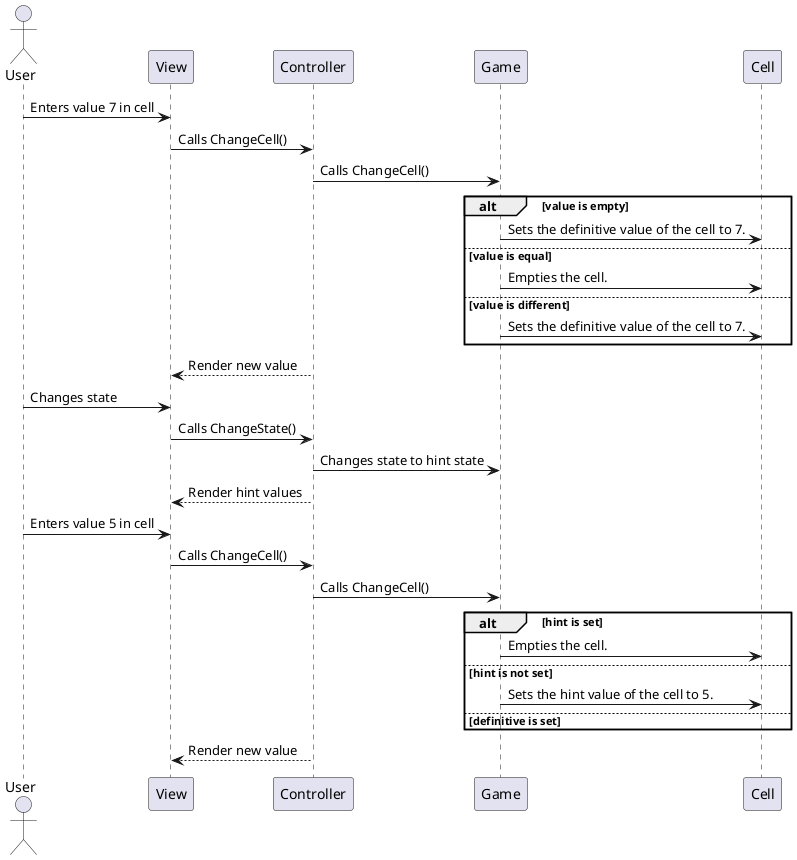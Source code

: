 @startuml sequence
actor User
participant View
participant Controller
participant Game
participant Cell

User->View : Enters value 7 in cell
View->Controller : Calls ChangeCell()
  Controller->Game : Calls ChangeCell()

alt value is empty
  Game->Cell : Sets the definitive value of the cell to 7.
else value is equal
  Game->Cell : Empties the cell.
else value is different
  Game->Cell : Sets the definitive value of the cell to 7.
end

View<--Controller : Render new value

User->View : Changes state
View->Controller : Calls ChangeState()
Controller->Game : Changes state to hint state
View<--Controller : Render hint values

User->View : Enters value 5 in cell
View->Controller : Calls ChangeCell()
  Controller->Game : Calls ChangeCell()

alt hint is set
  Game->Cell : Empties the cell.
else hint is not set
  Game->Cell : Sets the hint value of the cell to 5.
else definitive is set
end

View<--Controller : Render new value

@enduml